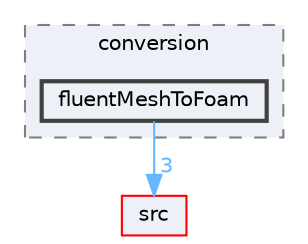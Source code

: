 digraph "applications/utilities/mesh/conversion/fluentMeshToFoam"
{
 // LATEX_PDF_SIZE
  bgcolor="transparent";
  edge [fontname=Helvetica,fontsize=10,labelfontname=Helvetica,labelfontsize=10];
  node [fontname=Helvetica,fontsize=10,shape=box,height=0.2,width=0.4];
  compound=true
  subgraph clusterdir_5148cfe1bce83bc5fdc09a52963260a1 {
    graph [ bgcolor="#edf0f7", pencolor="grey50", label="conversion", fontname=Helvetica,fontsize=10 style="filled,dashed", URL="dir_5148cfe1bce83bc5fdc09a52963260a1.html",tooltip=""]
  dir_b9713b4cea2ce4e7506fc6820e35d935 [label="fluentMeshToFoam", fillcolor="#edf0f7", color="grey25", style="filled,bold", URL="dir_b9713b4cea2ce4e7506fc6820e35d935.html",tooltip=""];
  }
  dir_68267d1309a1af8e8297ef4c3efbcdba [label="src", fillcolor="#edf0f7", color="red", style="filled", URL="dir_68267d1309a1af8e8297ef4c3efbcdba.html",tooltip=""];
  dir_b9713b4cea2ce4e7506fc6820e35d935->dir_68267d1309a1af8e8297ef4c3efbcdba [headlabel="3", labeldistance=1.5 headhref="dir_001439_003729.html" href="dir_001439_003729.html" color="steelblue1" fontcolor="steelblue1"];
}

